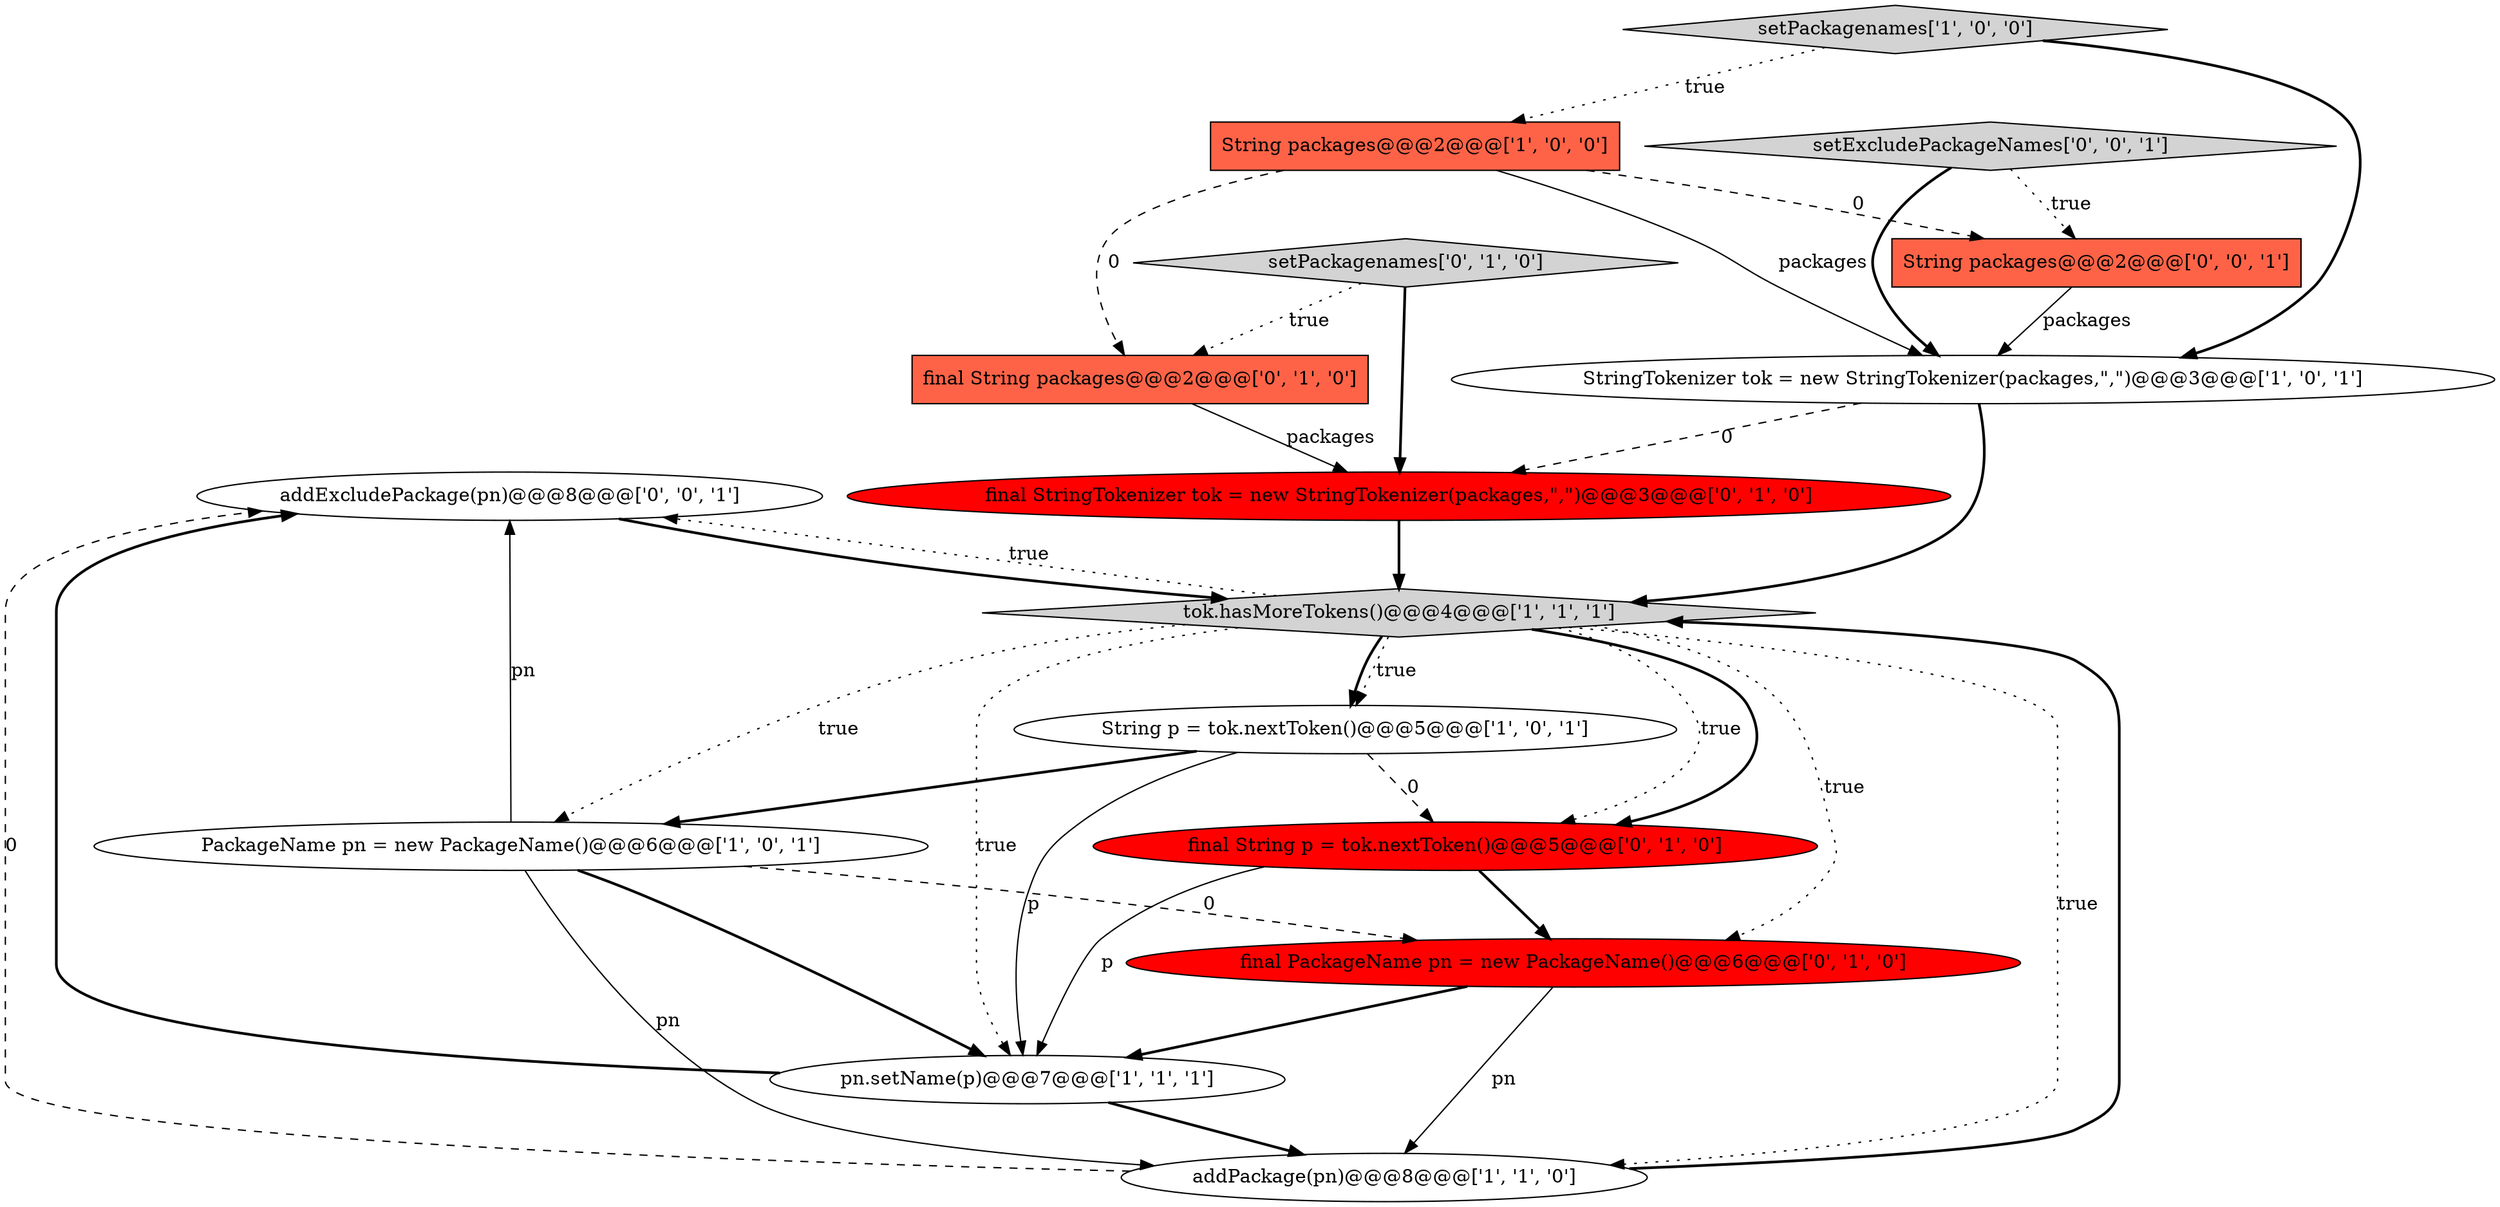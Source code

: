 digraph {
15 [style = filled, label = "addExcludePackage(pn)@@@8@@@['0', '0', '1']", fillcolor = white, shape = ellipse image = "AAA0AAABBB3BBB"];
2 [style = filled, label = "String packages@@@2@@@['1', '0', '0']", fillcolor = tomato, shape = box image = "AAA1AAABBB1BBB"];
12 [style = filled, label = "final PackageName pn = new PackageName()@@@6@@@['0', '1', '0']", fillcolor = red, shape = ellipse image = "AAA1AAABBB2BBB"];
0 [style = filled, label = "String p = tok.nextToken()@@@5@@@['1', '0', '1']", fillcolor = white, shape = ellipse image = "AAA0AAABBB1BBB"];
7 [style = filled, label = "addPackage(pn)@@@8@@@['1', '1', '0']", fillcolor = white, shape = ellipse image = "AAA0AAABBB1BBB"];
4 [style = filled, label = "StringTokenizer tok = new StringTokenizer(packages,\",\")@@@3@@@['1', '0', '1']", fillcolor = white, shape = ellipse image = "AAA0AAABBB1BBB"];
13 [style = filled, label = "String packages@@@2@@@['0', '0', '1']", fillcolor = tomato, shape = box image = "AAA0AAABBB3BBB"];
9 [style = filled, label = "setPackagenames['0', '1', '0']", fillcolor = lightgray, shape = diamond image = "AAA0AAABBB2BBB"];
14 [style = filled, label = "setExcludePackageNames['0', '0', '1']", fillcolor = lightgray, shape = diamond image = "AAA0AAABBB3BBB"];
1 [style = filled, label = "tok.hasMoreTokens()@@@4@@@['1', '1', '1']", fillcolor = lightgray, shape = diamond image = "AAA0AAABBB1BBB"];
10 [style = filled, label = "final String p = tok.nextToken()@@@5@@@['0', '1', '0']", fillcolor = red, shape = ellipse image = "AAA1AAABBB2BBB"];
11 [style = filled, label = "final String packages@@@2@@@['0', '1', '0']", fillcolor = tomato, shape = box image = "AAA1AAABBB2BBB"];
5 [style = filled, label = "PackageName pn = new PackageName()@@@6@@@['1', '0', '1']", fillcolor = white, shape = ellipse image = "AAA0AAABBB1BBB"];
6 [style = filled, label = "pn.setName(p)@@@7@@@['1', '1', '1']", fillcolor = white, shape = ellipse image = "AAA0AAABBB1BBB"];
3 [style = filled, label = "setPackagenames['1', '0', '0']", fillcolor = lightgray, shape = diamond image = "AAA0AAABBB1BBB"];
8 [style = filled, label = "final StringTokenizer tok = new StringTokenizer(packages,\",\")@@@3@@@['0', '1', '0']", fillcolor = red, shape = ellipse image = "AAA1AAABBB2BBB"];
5->12 [style = dashed, label="0"];
7->1 [style = bold, label=""];
11->8 [style = solid, label="packages"];
1->10 [style = dotted, label="true"];
13->4 [style = solid, label="packages"];
9->11 [style = dotted, label="true"];
12->7 [style = solid, label="pn"];
1->0 [style = bold, label=""];
9->8 [style = bold, label=""];
12->6 [style = bold, label=""];
3->4 [style = bold, label=""];
14->13 [style = dotted, label="true"];
6->15 [style = bold, label=""];
0->10 [style = dashed, label="0"];
1->7 [style = dotted, label="true"];
8->1 [style = bold, label=""];
5->7 [style = solid, label="pn"];
2->4 [style = solid, label="packages"];
5->6 [style = bold, label=""];
5->15 [style = solid, label="pn"];
10->12 [style = bold, label=""];
2->13 [style = dashed, label="0"];
1->15 [style = dotted, label="true"];
1->12 [style = dotted, label="true"];
4->8 [style = dashed, label="0"];
7->15 [style = dashed, label="0"];
2->11 [style = dashed, label="0"];
1->6 [style = dotted, label="true"];
4->1 [style = bold, label=""];
1->0 [style = dotted, label="true"];
0->6 [style = solid, label="p"];
6->7 [style = bold, label=""];
1->10 [style = bold, label=""];
1->5 [style = dotted, label="true"];
10->6 [style = solid, label="p"];
3->2 [style = dotted, label="true"];
0->5 [style = bold, label=""];
14->4 [style = bold, label=""];
15->1 [style = bold, label=""];
}
